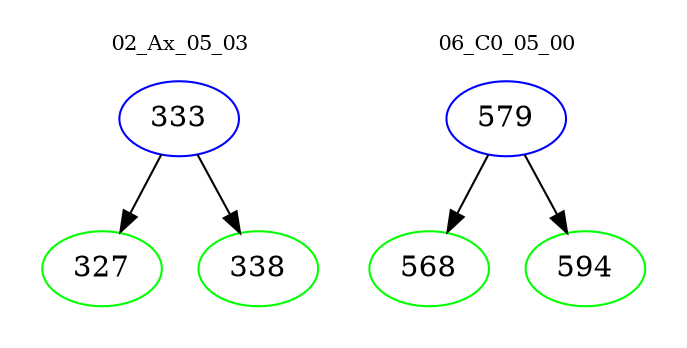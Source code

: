 digraph{
subgraph cluster_0 {
color = white
label = "02_Ax_05_03";
fontsize=10;
T0_333 [label="333", color="blue"]
T0_333 -> T0_327 [color="black"]
T0_327 [label="327", color="green"]
T0_333 -> T0_338 [color="black"]
T0_338 [label="338", color="green"]
}
subgraph cluster_1 {
color = white
label = "06_C0_05_00";
fontsize=10;
T1_579 [label="579", color="blue"]
T1_579 -> T1_568 [color="black"]
T1_568 [label="568", color="green"]
T1_579 -> T1_594 [color="black"]
T1_594 [label="594", color="green"]
}
}
